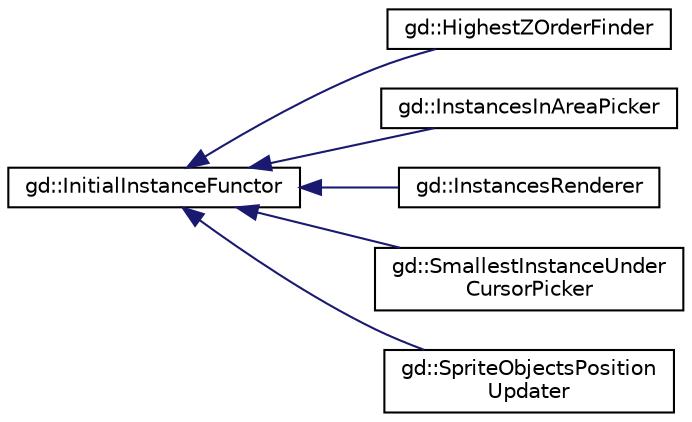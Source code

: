digraph "Graphical Class Hierarchy"
{
  edge [fontname="Helvetica",fontsize="10",labelfontname="Helvetica",labelfontsize="10"];
  node [fontname="Helvetica",fontsize="10",shape=record];
  rankdir="LR";
  Node1 [label="gd::InitialInstanceFunctor",height=0.2,width=0.4,color="black", fillcolor="white", style="filled",URL="$classgd_1_1_initial_instance_functor.html",tooltip="Tool class to be used with gd::InitialInstancesContainer::IterateOverInstances. "];
  Node1 -> Node2 [dir="back",color="midnightblue",fontsize="10",style="solid",fontname="Helvetica"];
  Node2 [label="gd::HighestZOrderFinder",height=0.2,width=0.4,color="black", fillcolor="white", style="filled",URL="$classgd_1_1_highest_z_order_finder.html",tooltip="Tool class picking returning the highest Z order of instances on a layer. "];
  Node1 -> Node3 [dir="back",color="midnightblue",fontsize="10",style="solid",fontname="Helvetica"];
  Node3 [label="gd::InstancesInAreaPicker",height=0.2,width=0.4,color="black", fillcolor="white", style="filled",URL="$classgd_1_1_instances_in_area_picker.html",tooltip="Tool class collecting in a list all the instances that are inside the selectionRectangle of the layou..."];
  Node1 -> Node4 [dir="back",color="midnightblue",fontsize="10",style="solid",fontname="Helvetica"];
  Node4 [label="gd::InstancesRenderer",height=0.2,width=0.4,color="black", fillcolor="white", style="filled",URL="$classgd_1_1_instances_renderer.html",tooltip="Internal Tool class used to display instances at edittime. "];
  Node1 -> Node5 [dir="back",color="midnightblue",fontsize="10",style="solid",fontname="Helvetica"];
  Node5 [label="gd::SmallestInstanceUnder\lCursorPicker",height=0.2,width=0.4,color="black", fillcolor="white", style="filled",URL="$classgd_1_1_smallest_instance_under_cursor_picker.html",tooltip="Tool class picking the smallest instance under the cursor. "];
  Node1 -> Node6 [dir="back",color="midnightblue",fontsize="10",style="solid",fontname="Helvetica"];
  Node6 [label="gd::SpriteObjectsPosition\lUpdater",height=0.2,width=0.4,color="black", fillcolor="white", style="filled",URL="$classgd_1_1_sprite_objects_position_updater.html"];
}
